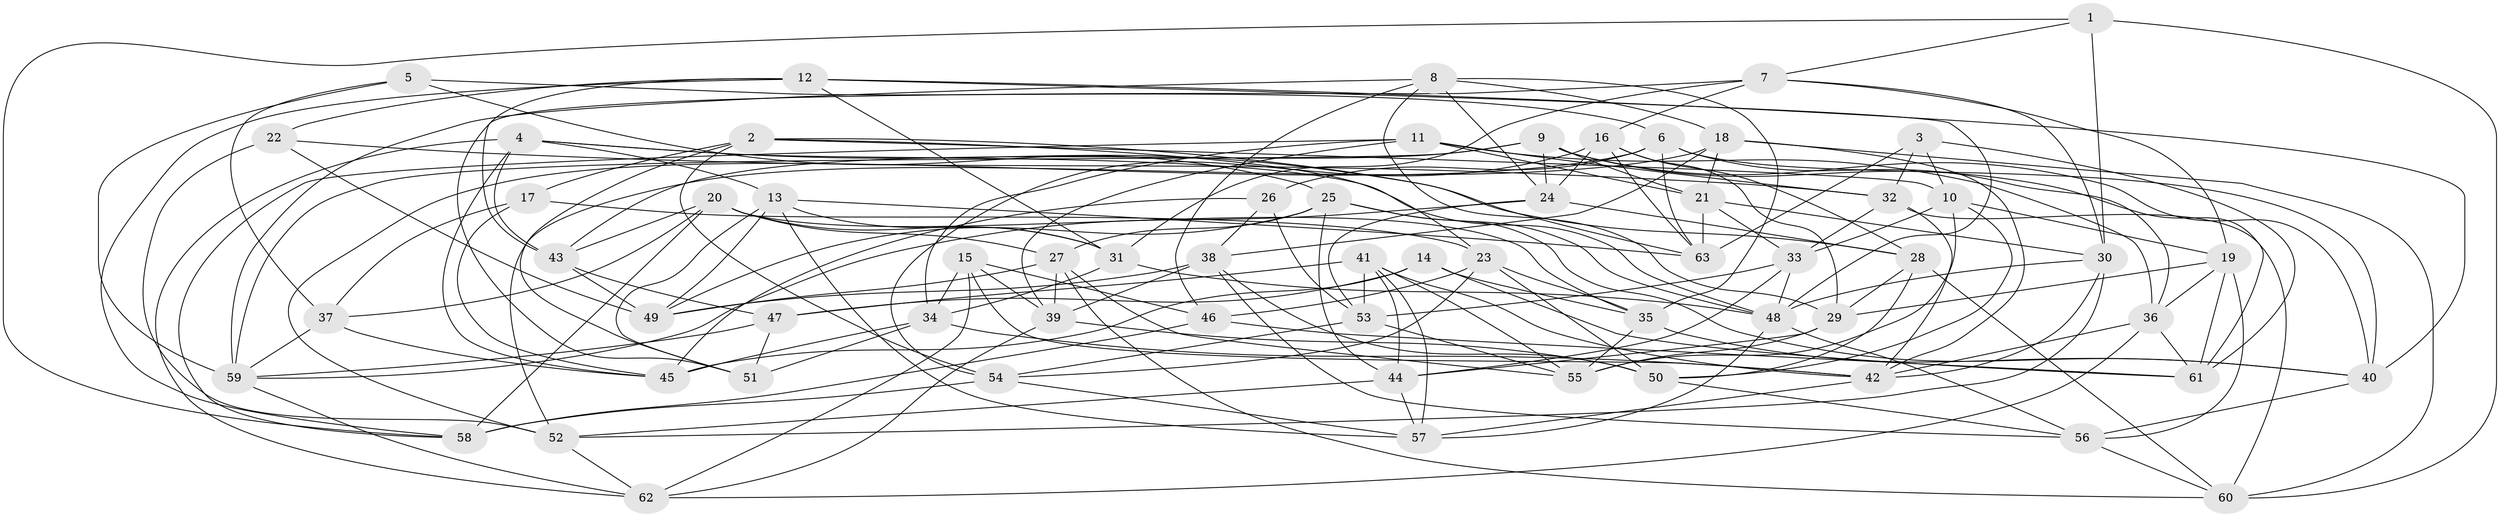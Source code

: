 // original degree distribution, {4: 1.0}
// Generated by graph-tools (version 1.1) at 2025/50/03/09/25 03:50:48]
// undirected, 63 vertices, 182 edges
graph export_dot {
graph [start="1"]
  node [color=gray90,style=filled];
  1;
  2;
  3;
  4;
  5;
  6;
  7;
  8;
  9;
  10;
  11;
  12;
  13;
  14;
  15;
  16;
  17;
  18;
  19;
  20;
  21;
  22;
  23;
  24;
  25;
  26;
  27;
  28;
  29;
  30;
  31;
  32;
  33;
  34;
  35;
  36;
  37;
  38;
  39;
  40;
  41;
  42;
  43;
  44;
  45;
  46;
  47;
  48;
  49;
  50;
  51;
  52;
  53;
  54;
  55;
  56;
  57;
  58;
  59;
  60;
  61;
  62;
  63;
  1 -- 7 [weight=1.0];
  1 -- 30 [weight=1.0];
  1 -- 58 [weight=1.0];
  1 -- 60 [weight=1.0];
  2 -- 10 [weight=1.0];
  2 -- 17 [weight=1.0];
  2 -- 23 [weight=1.0];
  2 -- 51 [weight=1.0];
  2 -- 54 [weight=1.0];
  2 -- 63 [weight=1.0];
  3 -- 10 [weight=1.0];
  3 -- 32 [weight=1.0];
  3 -- 61 [weight=1.0];
  3 -- 63 [weight=1.0];
  4 -- 13 [weight=1.0];
  4 -- 28 [weight=1.0];
  4 -- 43 [weight=1.0];
  4 -- 45 [weight=1.0];
  4 -- 48 [weight=1.0];
  4 -- 62 [weight=1.0];
  5 -- 6 [weight=1.0];
  5 -- 25 [weight=1.0];
  5 -- 37 [weight=1.0];
  5 -- 59 [weight=1.0];
  6 -- 26 [weight=1.0];
  6 -- 36 [weight=1.0];
  6 -- 40 [weight=1.0];
  6 -- 52 [weight=1.0];
  6 -- 63 [weight=1.0];
  7 -- 16 [weight=1.0];
  7 -- 19 [weight=1.0];
  7 -- 30 [weight=1.0];
  7 -- 31 [weight=1.0];
  7 -- 51 [weight=1.0];
  8 -- 18 [weight=1.0];
  8 -- 24 [weight=1.0];
  8 -- 29 [weight=1.0];
  8 -- 35 [weight=1.0];
  8 -- 46 [weight=1.0];
  8 -- 59 [weight=1.0];
  9 -- 21 [weight=1.0];
  9 -- 24 [weight=1.0];
  9 -- 40 [weight=1.0];
  9 -- 43 [weight=1.0];
  9 -- 59 [weight=1.0];
  9 -- 61 [weight=1.0];
  10 -- 19 [weight=1.0];
  10 -- 33 [weight=1.0];
  10 -- 50 [weight=1.0];
  10 -- 55 [weight=1.0];
  11 -- 21 [weight=1.0];
  11 -- 32 [weight=1.0];
  11 -- 34 [weight=1.0];
  11 -- 36 [weight=1.0];
  11 -- 39 [weight=1.0];
  11 -- 58 [weight=1.0];
  12 -- 22 [weight=1.0];
  12 -- 31 [weight=1.0];
  12 -- 40 [weight=1.0];
  12 -- 43 [weight=1.0];
  12 -- 48 [weight=1.0];
  12 -- 58 [weight=1.0];
  13 -- 31 [weight=1.0];
  13 -- 49 [weight=1.0];
  13 -- 51 [weight=1.0];
  13 -- 57 [weight=1.0];
  13 -- 63 [weight=1.0];
  14 -- 35 [weight=1.0];
  14 -- 45 [weight=1.0];
  14 -- 47 [weight=1.0];
  14 -- 61 [weight=1.0];
  15 -- 34 [weight=1.0];
  15 -- 39 [weight=1.0];
  15 -- 42 [weight=1.0];
  15 -- 46 [weight=2.0];
  15 -- 62 [weight=1.0];
  16 -- 24 [weight=1.0];
  16 -- 28 [weight=1.0];
  16 -- 29 [weight=1.0];
  16 -- 54 [weight=1.0];
  16 -- 63 [weight=1.0];
  17 -- 23 [weight=1.0];
  17 -- 37 [weight=1.0];
  17 -- 45 [weight=1.0];
  18 -- 21 [weight=1.0];
  18 -- 38 [weight=1.0];
  18 -- 42 [weight=1.0];
  18 -- 52 [weight=1.0];
  18 -- 60 [weight=1.0];
  19 -- 29 [weight=1.0];
  19 -- 36 [weight=1.0];
  19 -- 56 [weight=1.0];
  19 -- 61 [weight=1.0];
  20 -- 27 [weight=1.0];
  20 -- 31 [weight=1.0];
  20 -- 35 [weight=1.0];
  20 -- 37 [weight=1.0];
  20 -- 43 [weight=1.0];
  20 -- 58 [weight=1.0];
  21 -- 30 [weight=1.0];
  21 -- 33 [weight=1.0];
  21 -- 63 [weight=1.0];
  22 -- 32 [weight=1.0];
  22 -- 49 [weight=1.0];
  22 -- 52 [weight=1.0];
  23 -- 35 [weight=1.0];
  23 -- 46 [weight=1.0];
  23 -- 50 [weight=1.0];
  23 -- 54 [weight=1.0];
  24 -- 28 [weight=1.0];
  24 -- 53 [weight=1.0];
  24 -- 59 [weight=1.0];
  25 -- 27 [weight=1.0];
  25 -- 40 [weight=1.0];
  25 -- 44 [weight=1.0];
  25 -- 48 [weight=1.0];
  25 -- 49 [weight=1.0];
  26 -- 38 [weight=1.0];
  26 -- 45 [weight=1.0];
  26 -- 53 [weight=1.0];
  27 -- 39 [weight=1.0];
  27 -- 49 [weight=1.0];
  27 -- 55 [weight=1.0];
  27 -- 60 [weight=1.0];
  28 -- 29 [weight=1.0];
  28 -- 50 [weight=1.0];
  28 -- 60 [weight=1.0];
  29 -- 44 [weight=1.0];
  29 -- 55 [weight=1.0];
  30 -- 42 [weight=1.0];
  30 -- 48 [weight=1.0];
  30 -- 52 [weight=1.0];
  31 -- 34 [weight=1.0];
  31 -- 48 [weight=1.0];
  32 -- 33 [weight=1.0];
  32 -- 42 [weight=1.0];
  32 -- 60 [weight=1.0];
  33 -- 44 [weight=1.0];
  33 -- 48 [weight=1.0];
  33 -- 53 [weight=1.0];
  34 -- 42 [weight=1.0];
  34 -- 45 [weight=1.0];
  34 -- 51 [weight=1.0];
  35 -- 40 [weight=1.0];
  35 -- 55 [weight=1.0];
  36 -- 42 [weight=1.0];
  36 -- 61 [weight=1.0];
  36 -- 62 [weight=1.0];
  37 -- 45 [weight=1.0];
  37 -- 59 [weight=2.0];
  38 -- 39 [weight=1.0];
  38 -- 49 [weight=1.0];
  38 -- 50 [weight=1.0];
  38 -- 56 [weight=1.0];
  39 -- 50 [weight=1.0];
  39 -- 62 [weight=1.0];
  40 -- 56 [weight=1.0];
  41 -- 42 [weight=1.0];
  41 -- 44 [weight=1.0];
  41 -- 47 [weight=1.0];
  41 -- 53 [weight=1.0];
  41 -- 55 [weight=1.0];
  41 -- 57 [weight=1.0];
  42 -- 57 [weight=1.0];
  43 -- 47 [weight=1.0];
  43 -- 49 [weight=1.0];
  44 -- 52 [weight=1.0];
  44 -- 57 [weight=1.0];
  46 -- 58 [weight=1.0];
  46 -- 61 [weight=1.0];
  47 -- 51 [weight=2.0];
  47 -- 59 [weight=1.0];
  48 -- 56 [weight=1.0];
  48 -- 57 [weight=1.0];
  50 -- 56 [weight=1.0];
  52 -- 62 [weight=1.0];
  53 -- 54 [weight=1.0];
  53 -- 55 [weight=1.0];
  54 -- 57 [weight=1.0];
  54 -- 58 [weight=1.0];
  56 -- 60 [weight=1.0];
  59 -- 62 [weight=1.0];
}

